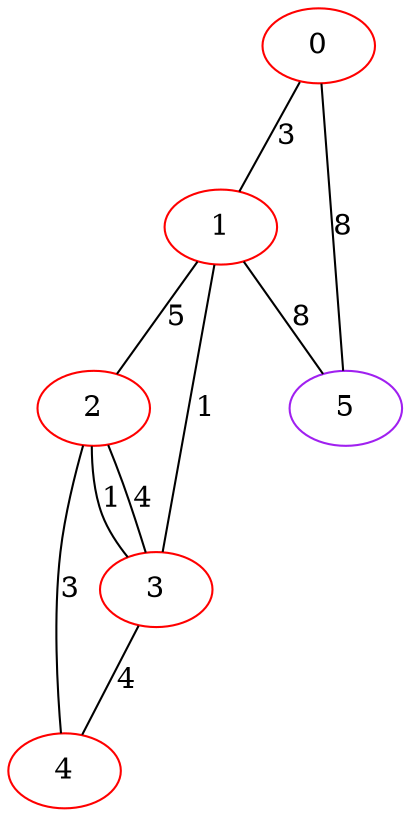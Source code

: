graph "" {
0 [color=red, weight=1];
1 [color=red, weight=1];
2 [color=red, weight=1];
3 [color=red, weight=1];
4 [color=red, weight=1];
5 [color=purple, weight=4];
0 -- 1  [key=0, label=3];
0 -- 5  [key=0, label=8];
1 -- 2  [key=0, label=5];
1 -- 3  [key=0, label=1];
1 -- 5  [key=0, label=8];
2 -- 3  [key=0, label=1];
2 -- 3  [key=1, label=4];
2 -- 4  [key=0, label=3];
3 -- 4  [key=0, label=4];
}
